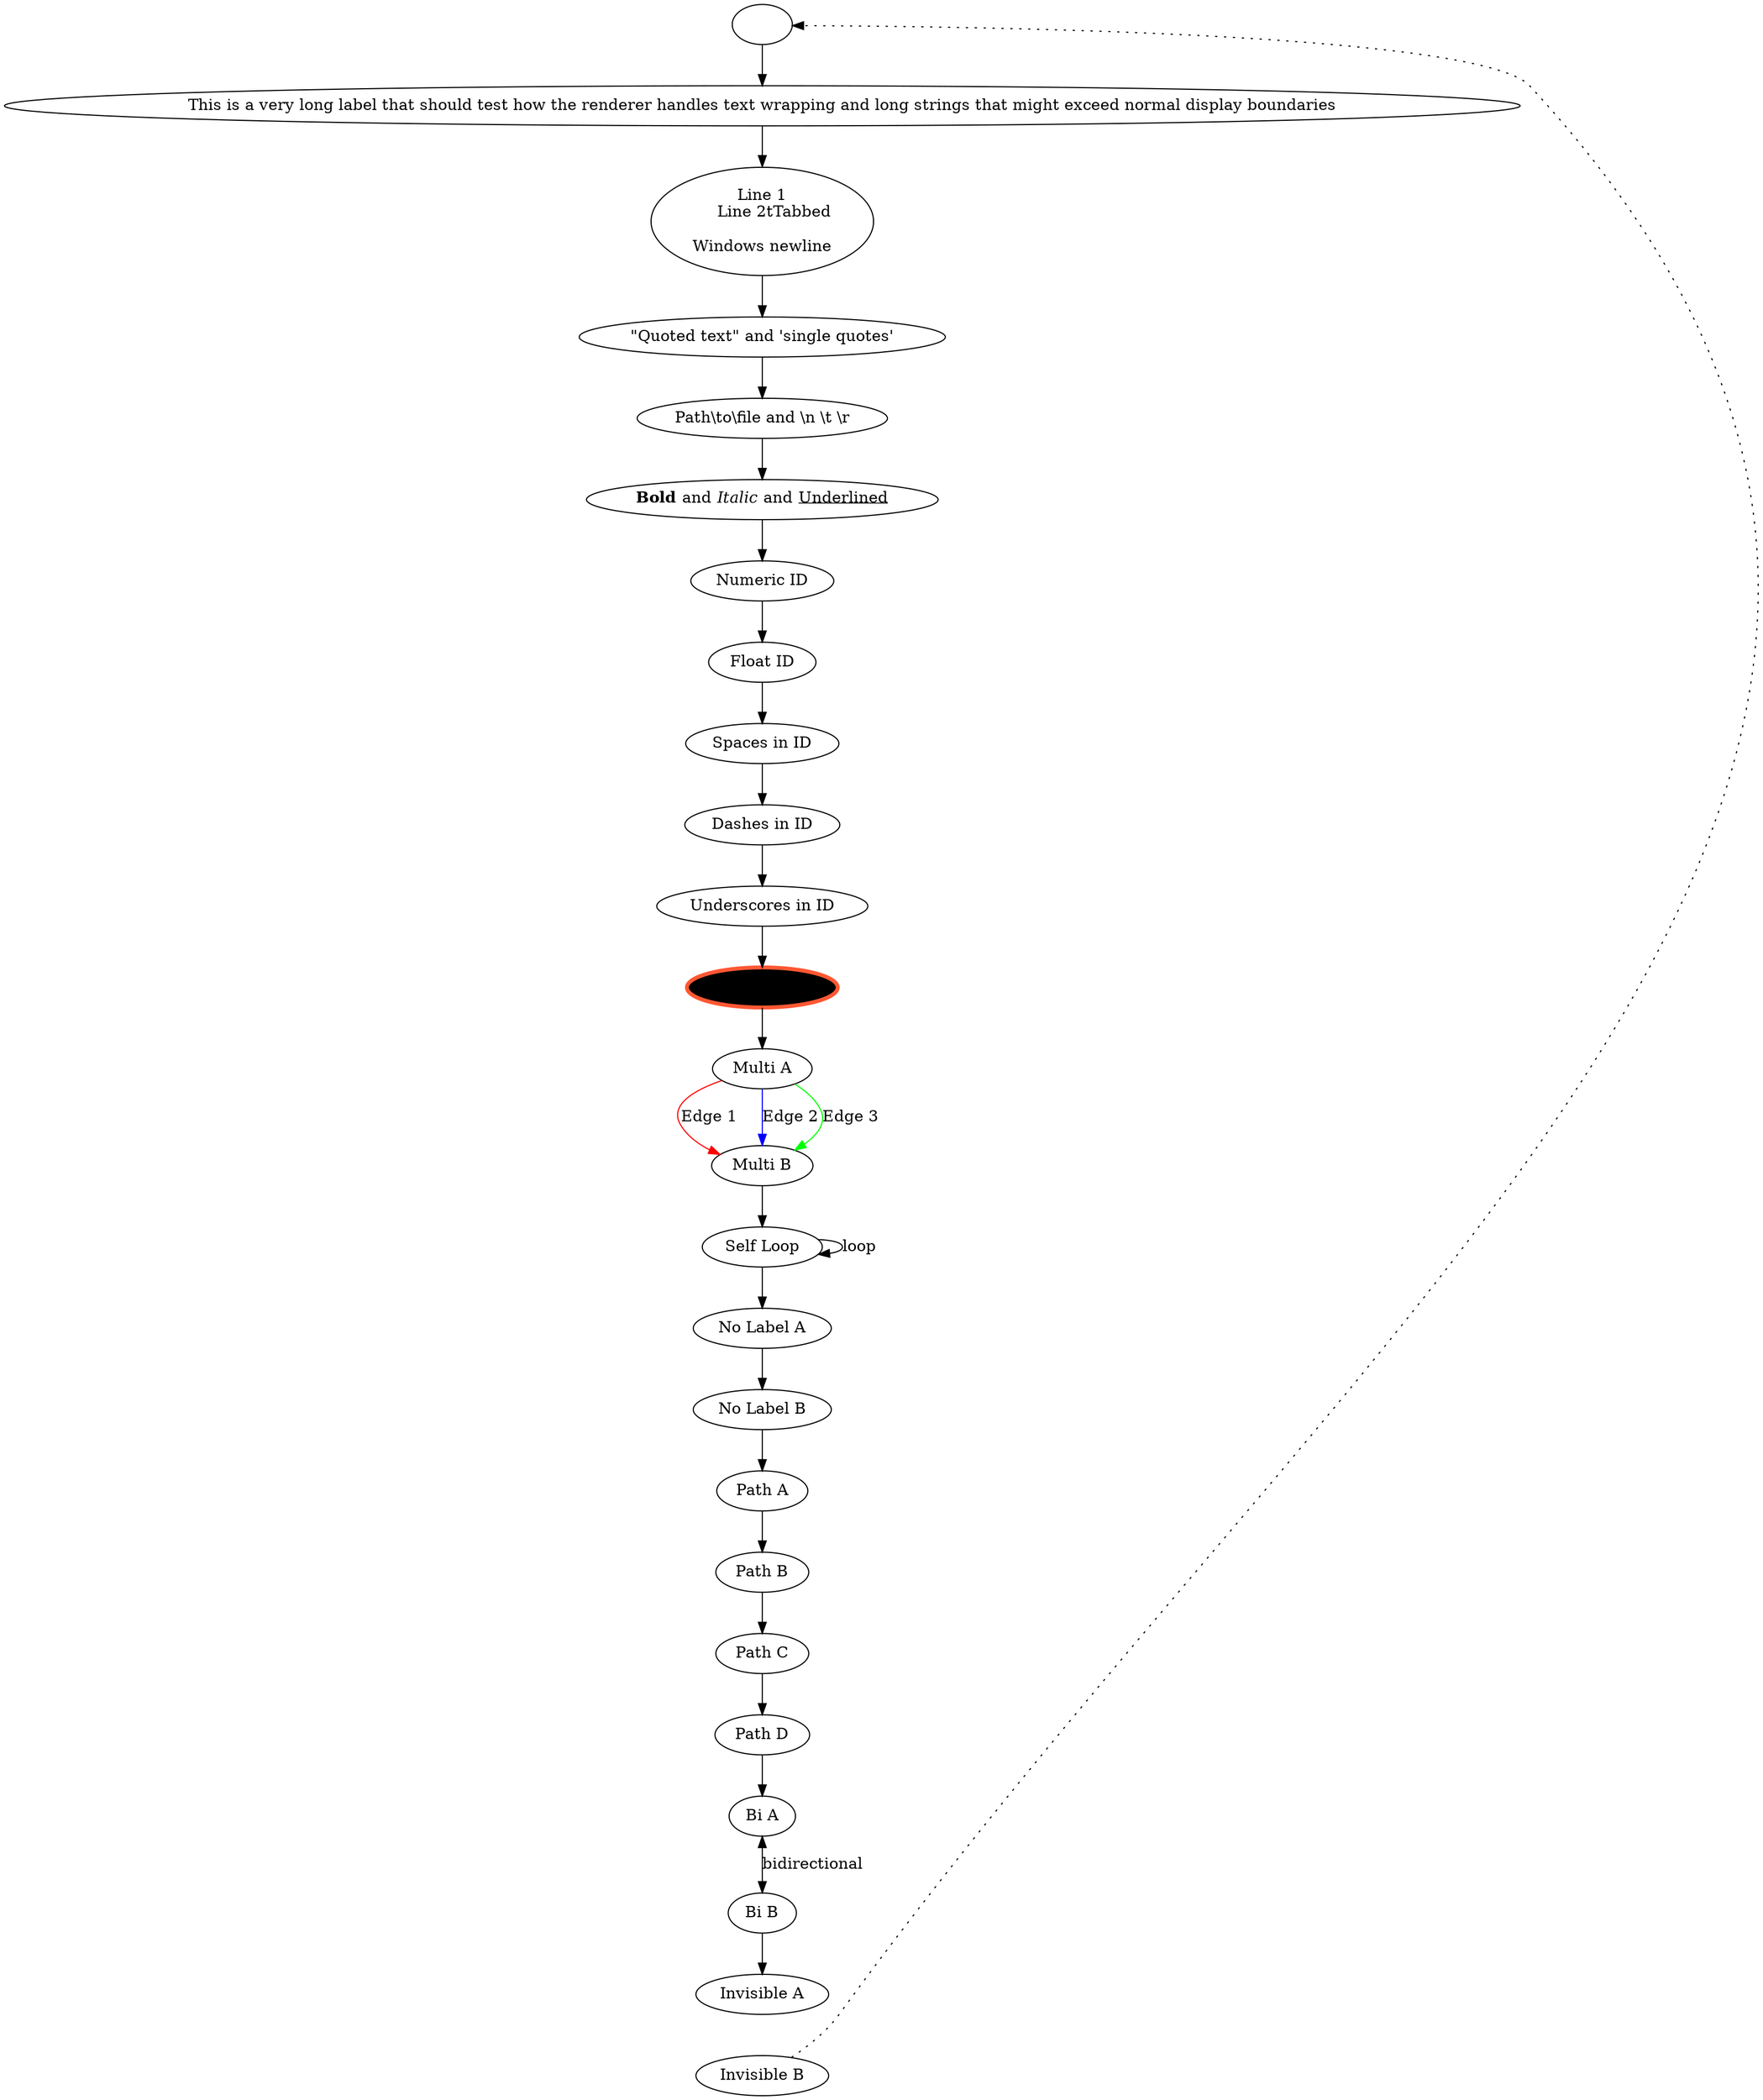 digraph EdgeCases {
    // Test various edge cases and unusual DOT syntax
    
    // Empty labels
    empty_label [label=""];
    
    // Very long labels
    long_label [label="This is a very long label that should test how the renderer handles text wrapping and long strings that might exceed normal display boundaries"];
    
    // Labels with special characters and escapes
    escaped [label="Line 1\nLine 2\tTabbed\r\nWindows newline"];
    quotes [label="\"Quoted text\" and 'single quotes'"];
    backslashes [label="Path\\to\\file and \\n \\t \\r"];
    
    // HTML-like labels
    html_label [label=<<B>Bold</B> and <I>Italic</I> and <U>Underlined</U>>];
    
    // Numeric node IDs
    123 [label="Numeric ID"];
    456.789 [label="Float ID"];
    
    // Node IDs with special characters (quoted)
    "node with spaces" [label="Spaces in ID"];
    "node-with-dashes" [label="Dashes in ID"];
    "node_with_underscores" [label="Underscores in ID"];
    
    // Attributes with various value types
    attr_test [
        label="Attribute Test",
        color="#FF5733",
        fillcolor="rgb(255,87,51)",
        penwidth=3.5,
        fontsize=14,
        fontname="Arial Bold",
        style="filled,rounded,bold"
    ];
    
    // Multiple edges between same nodes
    multi_edge_a [label="Multi A"];
    multi_edge_b [label="Multi B"];
    multi_edge_a -> multi_edge_b [label="Edge 1", color=red];
    multi_edge_a -> multi_edge_b [label="Edge 2", color=blue];
    multi_edge_a -> multi_edge_b [label="Edge 3", color=green];
    
    // Self-loops
    self_loop [label="Self Loop"];
    self_loop -> self_loop [label="loop"];
    
    // Edges with no labels
    no_label_a [label="No Label A"];
    no_label_b [label="No Label B"];
    no_label_a -> no_label_b;
    
    // Complex edge paths
    path_a [label="Path A"];
    path_b [label="Path B"];
    path_c [label="Path C"];
    path_d [label="Path D"];
    path_a -> path_b -> path_c -> path_d;
    
    // Bidirectional edges
    bi_a [label="Bi A"];
    bi_b [label="Bi B"];
    bi_a -> bi_b [dir=both, label="bidirectional"];
    
    // Invisible edges
    invis_a [label="Invisible A"];
    invis_b [label="Invisible B"];
    invis_a -> invis_b [style=invis];
    
    // Connect various test nodes
    empty_label -> long_label;
    long_label -> escaped;
    escaped -> quotes;
    quotes -> backslashes;
    backslashes -> html_label;
    html_label -> 123;
    123 -> 456.789;
    456.789 -> "node with spaces";
    "node with spaces" -> "node-with-dashes";
    "node-with-dashes" -> "node_with_underscores";
    "node_with_underscores" -> attr_test;
    attr_test -> multi_edge_a;
    multi_edge_b -> self_loop;
    self_loop -> no_label_a;
    no_label_b -> path_a;
    path_d -> bi_a;
    bi_b -> invis_a;
    invis_b -> empty_label [constraint=false, style=dotted];
}
